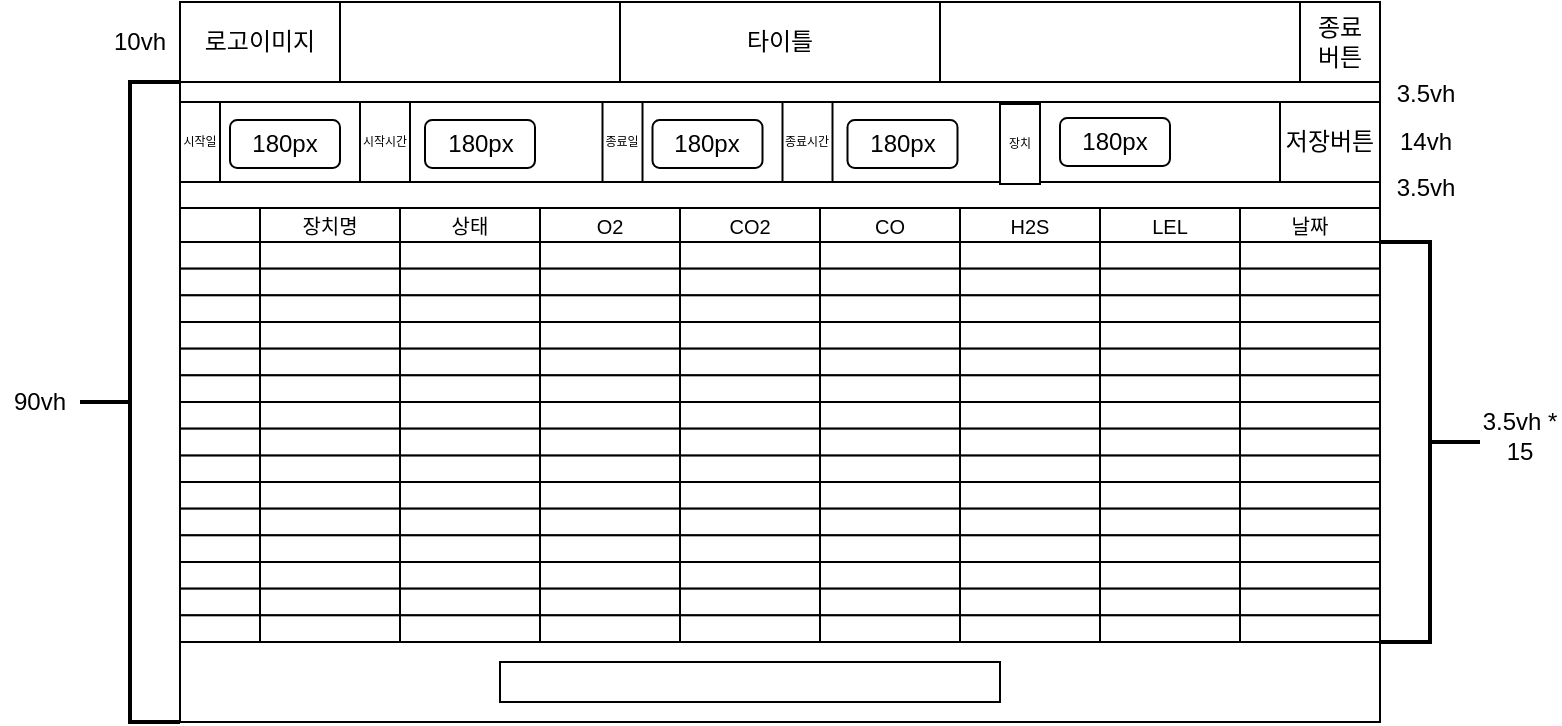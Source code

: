 <mxfile version="13.6.5">
    <diagram id="H-5pRMC4eVL883-Qc382" name="Page-1">
        <mxGraphModel dx="882" dy="692" grid="1" gridSize="10" guides="1" tooltips="1" connect="1" arrows="1" fold="1" page="1" pageScale="1" pageWidth="827" pageHeight="1169" math="0" shadow="0">
            <root>
                <mxCell id="0"/>
                <mxCell id="1" parent="0"/>
                <mxCell id="68" value="" style="rounded=0;whiteSpace=wrap;html=1;" parent="1" vertex="1">
                    <mxGeometry x="120" y="40" width="600" height="360" as="geometry"/>
                </mxCell>
                <mxCell id="212" value="" style="rounded=0;whiteSpace=wrap;html=1;fontSize=6;" vertex="1" parent="1">
                    <mxGeometry x="120" y="280.003" width="600" height="13.333" as="geometry"/>
                </mxCell>
                <mxCell id="211" value="" style="rounded=0;whiteSpace=wrap;html=1;fontSize=6;" vertex="1" parent="1">
                    <mxGeometry x="120" y="266.663" width="600" height="13.333" as="geometry"/>
                </mxCell>
                <mxCell id="190" value="" style="rounded=0;whiteSpace=wrap;html=1;fontSize=6;" vertex="1" parent="1">
                    <mxGeometry x="120" y="280" width="600" height="13.333" as="geometry"/>
                </mxCell>
                <mxCell id="189" value="" style="rounded=0;whiteSpace=wrap;html=1;fontSize=6;" vertex="1" parent="1">
                    <mxGeometry x="120" y="266.667" width="600" height="13.333" as="geometry"/>
                </mxCell>
                <mxCell id="69" value="" style="rounded=0;whiteSpace=wrap;html=1;" parent="1" vertex="1">
                    <mxGeometry x="120" y="40" width="600" height="40" as="geometry"/>
                </mxCell>
                <mxCell id="71" value="10vh" style="text;html=1;strokeColor=none;fillColor=none;align=center;verticalAlign=middle;whiteSpace=wrap;rounded=0;" parent="1" vertex="1">
                    <mxGeometry x="80" y="50" width="40" height="20" as="geometry"/>
                </mxCell>
                <mxCell id="72" value="90vh" style="text;html=1;strokeColor=none;fillColor=none;align=center;verticalAlign=middle;whiteSpace=wrap;rounded=0;" parent="1" vertex="1">
                    <mxGeometry x="30" y="230" width="40" height="20" as="geometry"/>
                </mxCell>
                <mxCell id="73" value="로고이미지" style="rounded=0;whiteSpace=wrap;html=1;" parent="1" vertex="1">
                    <mxGeometry x="120" y="40" width="80" height="40" as="geometry"/>
                </mxCell>
                <mxCell id="74" value="타이틀" style="rounded=0;whiteSpace=wrap;html=1;" parent="1" vertex="1">
                    <mxGeometry x="340" y="40" width="160" height="40" as="geometry"/>
                </mxCell>
                <mxCell id="75" value="종료&lt;br&gt;버튼" style="rounded=0;whiteSpace=wrap;html=1;" parent="1" vertex="1">
                    <mxGeometry x="680" y="40" width="40" height="40" as="geometry"/>
                </mxCell>
                <mxCell id="76" value="" style="rounded=0;whiteSpace=wrap;html=1;" parent="1" vertex="1">
                    <mxGeometry x="120" y="90" width="600" height="40" as="geometry"/>
                </mxCell>
                <mxCell id="83" value="" style="strokeWidth=2;html=1;shape=mxgraph.flowchart.annotation_2;align=left;labelPosition=right;pointerEvents=1;" parent="1" vertex="1">
                    <mxGeometry x="70" y="80" width="50" height="320" as="geometry"/>
                </mxCell>
                <mxCell id="113" value="3.5vh" style="text;html=1;strokeColor=none;fillColor=none;align=center;verticalAlign=middle;whiteSpace=wrap;rounded=0;" parent="1" vertex="1">
                    <mxGeometry x="723" y="76" width="40" height="20" as="geometry"/>
                </mxCell>
                <mxCell id="114" value="3.5vh" style="text;html=1;strokeColor=none;fillColor=none;align=center;verticalAlign=middle;whiteSpace=wrap;rounded=0;" parent="1" vertex="1">
                    <mxGeometry x="723" y="123" width="40" height="20" as="geometry"/>
                </mxCell>
                <mxCell id="115" value="14vh" style="text;html=1;strokeColor=none;fillColor=none;align=center;verticalAlign=middle;whiteSpace=wrap;rounded=0;" parent="1" vertex="1">
                    <mxGeometry x="723" y="100" width="40" height="20" as="geometry"/>
                </mxCell>
                <mxCell id="121" value="r" style="rounded=0;whiteSpace=wrap;html=1;" parent="1" vertex="1">
                    <mxGeometry x="120" y="143" width="600" height="17" as="geometry"/>
                </mxCell>
                <mxCell id="145" value="180px" style="rounded=1;whiteSpace=wrap;html=1;" vertex="1" parent="1">
                    <mxGeometry x="145" y="99" width="55" height="24" as="geometry"/>
                </mxCell>
                <mxCell id="147" value="시작일" style="rounded=0;whiteSpace=wrap;html=1;fontSize=6;" vertex="1" parent="1">
                    <mxGeometry x="120" y="90" width="20" height="40" as="geometry"/>
                </mxCell>
                <mxCell id="148" value="시작시간" style="rounded=0;whiteSpace=wrap;html=1;fontSize=6;" vertex="1" parent="1">
                    <mxGeometry x="210" y="90" width="25" height="40" as="geometry"/>
                </mxCell>
                <mxCell id="157" value="저장버튼" style="rounded=0;whiteSpace=wrap;html=1;" vertex="1" parent="1">
                    <mxGeometry x="670" y="90" width="50" height="40" as="geometry"/>
                </mxCell>
                <mxCell id="172" value="" style="group" vertex="1" connectable="0" parent="1">
                    <mxGeometry x="160" y="143" width="560" height="17" as="geometry"/>
                </mxCell>
                <mxCell id="126" value="O2" style="rounded=0;whiteSpace=wrap;html=1;fontSize=10;" parent="172" vertex="1">
                    <mxGeometry x="140" width="70" height="17" as="geometry"/>
                </mxCell>
                <mxCell id="127" value="&lt;font style=&quot;font-size: 10px&quot;&gt;CO2&lt;/font&gt;" style="rounded=0;whiteSpace=wrap;html=1;fontSize=10;" parent="172" vertex="1">
                    <mxGeometry x="210" width="70" height="17" as="geometry"/>
                </mxCell>
                <mxCell id="128" value="&lt;font style=&quot;font-size: 10px&quot;&gt;CO&lt;/font&gt;" style="rounded=0;whiteSpace=wrap;html=1;fontSize=10;" parent="172" vertex="1">
                    <mxGeometry x="280" width="70" height="17" as="geometry"/>
                </mxCell>
                <mxCell id="129" value="H2S" style="rounded=0;whiteSpace=wrap;html=1;fontSize=10;" parent="172" vertex="1">
                    <mxGeometry x="350" width="70" height="17" as="geometry"/>
                </mxCell>
                <mxCell id="130" value="&lt;font style=&quot;font-size: 10px&quot;&gt;LEL&lt;/font&gt;" style="rounded=0;whiteSpace=wrap;html=1;fontSize=10;" parent="172" vertex="1">
                    <mxGeometry x="420" width="70" height="17" as="geometry"/>
                </mxCell>
                <mxCell id="169" value="상태" style="rounded=0;whiteSpace=wrap;html=1;fontSize=10;" vertex="1" parent="172">
                    <mxGeometry x="70" width="70" height="17" as="geometry"/>
                </mxCell>
                <mxCell id="170" value="날짜" style="rounded=0;whiteSpace=wrap;html=1;fontSize=10;" vertex="1" parent="172">
                    <mxGeometry x="490.0" width="70" height="17" as="geometry"/>
                </mxCell>
                <mxCell id="171" value="장치명" style="rounded=0;whiteSpace=wrap;html=1;fontSize=10;" vertex="1" parent="172">
                    <mxGeometry width="70" height="17" as="geometry"/>
                </mxCell>
                <mxCell id="173" value="&lt;span&gt;180px&lt;/span&gt;" style="rounded=1;whiteSpace=wrap;html=1;" vertex="1" parent="1">
                    <mxGeometry x="242.5" y="99" width="55" height="24" as="geometry"/>
                </mxCell>
                <mxCell id="174" value="&lt;span&gt;180px&lt;/span&gt;" style="rounded=1;whiteSpace=wrap;html=1;" vertex="1" parent="1">
                    <mxGeometry x="356.25" y="99" width="55" height="24" as="geometry"/>
                </mxCell>
                <mxCell id="175" value="종료일" style="rounded=0;whiteSpace=wrap;html=1;fontSize=6;" vertex="1" parent="1">
                    <mxGeometry x="331.25" y="90" width="20" height="40" as="geometry"/>
                </mxCell>
                <mxCell id="176" value="종료시간" style="rounded=0;whiteSpace=wrap;html=1;fontSize=6;" vertex="1" parent="1">
                    <mxGeometry x="421.25" y="90" width="25" height="40" as="geometry"/>
                </mxCell>
                <mxCell id="177" value="&lt;span&gt;180px&lt;/span&gt;" style="rounded=1;whiteSpace=wrap;html=1;" vertex="1" parent="1">
                    <mxGeometry x="453.75" y="99" width="55" height="24" as="geometry"/>
                </mxCell>
                <mxCell id="178" value="장치" style="rounded=0;whiteSpace=wrap;html=1;fontSize=6;" vertex="1" parent="1">
                    <mxGeometry x="530" y="91" width="20" height="40" as="geometry"/>
                </mxCell>
                <mxCell id="179" value="&lt;span&gt;180px&lt;/span&gt;" style="rounded=1;whiteSpace=wrap;html=1;" vertex="1" parent="1">
                    <mxGeometry x="560" y="98" width="55" height="24" as="geometry"/>
                </mxCell>
                <mxCell id="204" value="" style="rounded=0;whiteSpace=wrap;html=1;fontSize=6;" vertex="1" parent="1">
                    <mxGeometry x="120" y="293.333" width="600" height="13.333" as="geometry"/>
                </mxCell>
                <mxCell id="205" value="" style="rounded=0;whiteSpace=wrap;html=1;fontSize=6;" vertex="1" parent="1">
                    <mxGeometry x="120" y="306.667" width="600" height="13.333" as="geometry"/>
                </mxCell>
                <mxCell id="206" value="" style="rounded=0;whiteSpace=wrap;html=1;fontSize=6;" vertex="1" parent="1">
                    <mxGeometry x="120" y="320" width="600" height="13.333" as="geometry"/>
                </mxCell>
                <mxCell id="207" value="" style="rounded=0;whiteSpace=wrap;html=1;fontSize=6;" vertex="1" parent="1">
                    <mxGeometry x="120" y="333.333" width="600" height="13.333" as="geometry"/>
                </mxCell>
                <mxCell id="208" value="" style="rounded=0;whiteSpace=wrap;html=1;fontSize=6;" vertex="1" parent="1">
                    <mxGeometry x="120" y="346.667" width="600" height="13.333" as="geometry"/>
                </mxCell>
                <mxCell id="188" value="" style="group" vertex="1" connectable="0" parent="1">
                    <mxGeometry x="120" y="160" width="600" height="200" as="geometry"/>
                </mxCell>
                <mxCell id="180" value="" style="rounded=0;whiteSpace=wrap;html=1;fontSize=6;" vertex="1" parent="188">
                    <mxGeometry width="600" height="13.333" as="geometry"/>
                </mxCell>
                <mxCell id="181" value="" style="rounded=0;whiteSpace=wrap;html=1;fontSize=6;" vertex="1" parent="188">
                    <mxGeometry y="13.333" width="600" height="13.333" as="geometry"/>
                </mxCell>
                <mxCell id="182" value="" style="rounded=0;whiteSpace=wrap;html=1;fontSize=6;" vertex="1" parent="188">
                    <mxGeometry y="26.667" width="600" height="13.333" as="geometry"/>
                </mxCell>
                <mxCell id="183" value="" style="rounded=0;whiteSpace=wrap;html=1;fontSize=6;" vertex="1" parent="188">
                    <mxGeometry y="40" width="600" height="13.333" as="geometry"/>
                </mxCell>
                <mxCell id="184" value="" style="rounded=0;whiteSpace=wrap;html=1;fontSize=6;" vertex="1" parent="188">
                    <mxGeometry y="53.333" width="600" height="13.333" as="geometry"/>
                </mxCell>
                <mxCell id="185" value="" style="rounded=0;whiteSpace=wrap;html=1;fontSize=6;" vertex="1" parent="188">
                    <mxGeometry y="66.667" width="600" height="13.333" as="geometry"/>
                </mxCell>
                <mxCell id="186" value="" style="rounded=0;whiteSpace=wrap;html=1;fontSize=6;" vertex="1" parent="188">
                    <mxGeometry y="80" width="600" height="13.333" as="geometry"/>
                </mxCell>
                <mxCell id="187" value="" style="rounded=0;whiteSpace=wrap;html=1;fontSize=6;" vertex="1" parent="188">
                    <mxGeometry y="93.333" width="600" height="13.333" as="geometry"/>
                </mxCell>
                <mxCell id="210" value="" style="rounded=0;whiteSpace=wrap;html=1;fontSize=6;fillColor=none;" vertex="1" parent="188">
                    <mxGeometry x="40" width="70" height="200" as="geometry"/>
                </mxCell>
                <mxCell id="218" value="" style="rounded=0;whiteSpace=wrap;html=1;fontSize=6;fillColor=none;" vertex="1" parent="188">
                    <mxGeometry x="460" width="70" height="200" as="geometry"/>
                </mxCell>
                <mxCell id="213" value="" style="rounded=0;whiteSpace=wrap;html=1;fontSize=6;fillColor=none;" vertex="1" parent="1">
                    <mxGeometry x="230" y="160" width="70" height="200" as="geometry"/>
                </mxCell>
                <mxCell id="214" value="" style="rounded=0;whiteSpace=wrap;html=1;fontSize=6;fillColor=none;" vertex="1" parent="1">
                    <mxGeometry x="300" y="160" width="70" height="200" as="geometry"/>
                </mxCell>
                <mxCell id="215" value="" style="rounded=0;whiteSpace=wrap;html=1;fontSize=6;fillColor=none;" vertex="1" parent="1">
                    <mxGeometry x="370" y="160" width="70" height="200" as="geometry"/>
                </mxCell>
                <mxCell id="216" value="" style="rounded=0;whiteSpace=wrap;html=1;fontSize=6;fillColor=none;" vertex="1" parent="1">
                    <mxGeometry x="440" y="160" width="70" height="200" as="geometry"/>
                </mxCell>
                <mxCell id="217" value="" style="rounded=0;whiteSpace=wrap;html=1;fontSize=6;fillColor=none;" vertex="1" parent="1">
                    <mxGeometry x="510" y="160" width="70" height="200" as="geometry"/>
                </mxCell>
                <mxCell id="219" value="" style="rounded=0;whiteSpace=wrap;html=1;fillColor=none;fontSize=6;fontColor=#f0f0f0;" vertex="1" parent="1">
                    <mxGeometry x="280" y="370" width="250" height="20" as="geometry"/>
                </mxCell>
                <mxCell id="220" value="3.5vh * 15" style="text;html=1;strokeColor=none;fillColor=none;align=center;verticalAlign=middle;whiteSpace=wrap;rounded=0;" vertex="1" parent="1">
                    <mxGeometry x="770" y="246.66" width="40" height="20" as="geometry"/>
                </mxCell>
                <mxCell id="221" value="" style="strokeWidth=2;html=1;shape=mxgraph.flowchart.annotation_2;align=left;labelPosition=right;pointerEvents=1;rotation=-180;" vertex="1" parent="1">
                    <mxGeometry x="720" y="160" width="50" height="200" as="geometry"/>
                </mxCell>
            </root>
        </mxGraphModel>
    </diagram>
</mxfile>